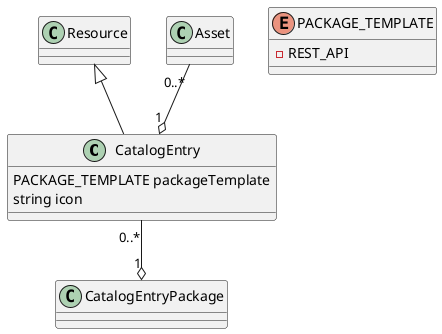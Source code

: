 @startuml

class  CatalogEntry {
     PACKAGE_TEMPLATE packageTemplate
     string icon
}

enum PACKAGE_TEMPLATE {
     - REST_API
}
CatalogEntry  "0..*" --o "1" CatalogEntryPackage

Resource <|-- CatalogEntry
Asset  "0..*" --o "1" CatalogEntry

@enduml